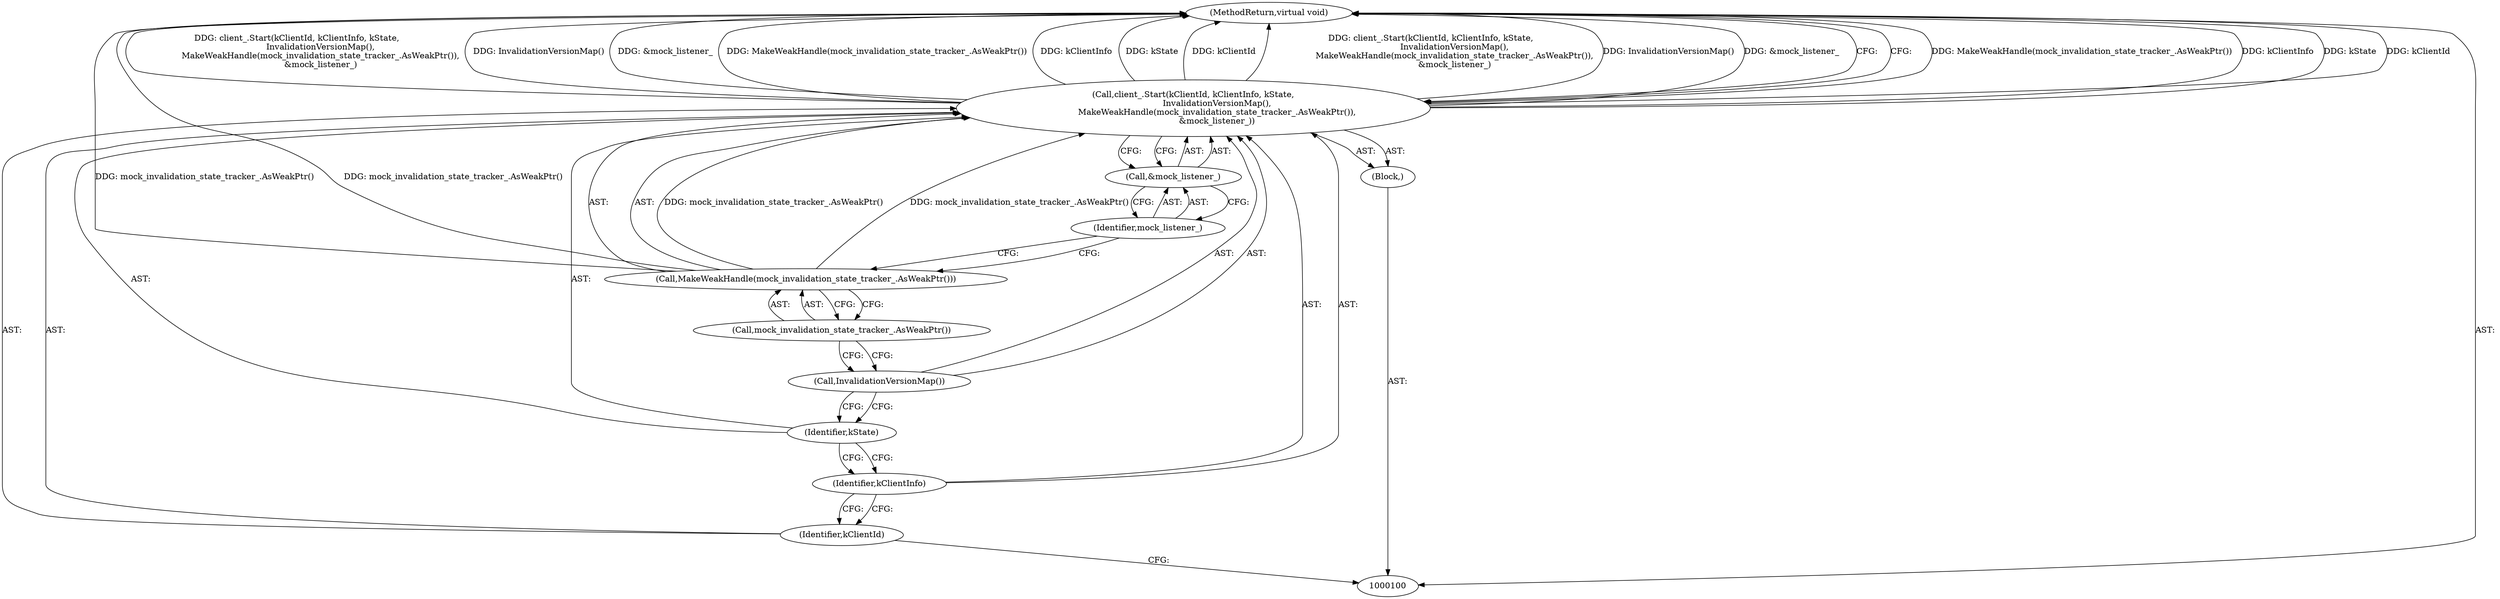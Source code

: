digraph "1_Chrome_8a50f99c25fb70ff43aaa82b6f9569db383f0ca8_15" {
"1000101" [label="(Block,)"];
"1000111" [label="(MethodReturn,virtual void)"];
"1000103" [label="(Identifier,kClientId)"];
"1000104" [label="(Identifier,kClientInfo)"];
"1000102" [label="(Call,client_.Start(kClientId, kClientInfo, kState,\n                  InvalidationVersionMap(),\n                  MakeWeakHandle(mock_invalidation_state_tracker_.AsWeakPtr()),\n                  &mock_listener_))"];
"1000105" [label="(Identifier,kState)"];
"1000106" [label="(Call,InvalidationVersionMap())"];
"1000107" [label="(Call,MakeWeakHandle(mock_invalidation_state_tracker_.AsWeakPtr()))"];
"1000108" [label="(Call,mock_invalidation_state_tracker_.AsWeakPtr())"];
"1000109" [label="(Call,&mock_listener_)"];
"1000110" [label="(Identifier,mock_listener_)"];
"1000101" -> "1000100"  [label="AST: "];
"1000102" -> "1000101"  [label="AST: "];
"1000111" -> "1000100"  [label="AST: "];
"1000111" -> "1000102"  [label="CFG: "];
"1000107" -> "1000111"  [label="DDG: mock_invalidation_state_tracker_.AsWeakPtr()"];
"1000102" -> "1000111"  [label="DDG: MakeWeakHandle(mock_invalidation_state_tracker_.AsWeakPtr())"];
"1000102" -> "1000111"  [label="DDG: kClientInfo"];
"1000102" -> "1000111"  [label="DDG: kState"];
"1000102" -> "1000111"  [label="DDG: kClientId"];
"1000102" -> "1000111"  [label="DDG: client_.Start(kClientId, kClientInfo, kState,\n                  InvalidationVersionMap(),\n                  MakeWeakHandle(mock_invalidation_state_tracker_.AsWeakPtr()),\n                  &mock_listener_)"];
"1000102" -> "1000111"  [label="DDG: InvalidationVersionMap()"];
"1000102" -> "1000111"  [label="DDG: &mock_listener_"];
"1000103" -> "1000102"  [label="AST: "];
"1000103" -> "1000100"  [label="CFG: "];
"1000104" -> "1000103"  [label="CFG: "];
"1000104" -> "1000102"  [label="AST: "];
"1000104" -> "1000103"  [label="CFG: "];
"1000105" -> "1000104"  [label="CFG: "];
"1000102" -> "1000101"  [label="AST: "];
"1000102" -> "1000109"  [label="CFG: "];
"1000103" -> "1000102"  [label="AST: "];
"1000104" -> "1000102"  [label="AST: "];
"1000105" -> "1000102"  [label="AST: "];
"1000106" -> "1000102"  [label="AST: "];
"1000107" -> "1000102"  [label="AST: "];
"1000109" -> "1000102"  [label="AST: "];
"1000111" -> "1000102"  [label="CFG: "];
"1000102" -> "1000111"  [label="DDG: MakeWeakHandle(mock_invalidation_state_tracker_.AsWeakPtr())"];
"1000102" -> "1000111"  [label="DDG: kClientInfo"];
"1000102" -> "1000111"  [label="DDG: kState"];
"1000102" -> "1000111"  [label="DDG: kClientId"];
"1000102" -> "1000111"  [label="DDG: client_.Start(kClientId, kClientInfo, kState,\n                  InvalidationVersionMap(),\n                  MakeWeakHandle(mock_invalidation_state_tracker_.AsWeakPtr()),\n                  &mock_listener_)"];
"1000102" -> "1000111"  [label="DDG: InvalidationVersionMap()"];
"1000102" -> "1000111"  [label="DDG: &mock_listener_"];
"1000107" -> "1000102"  [label="DDG: mock_invalidation_state_tracker_.AsWeakPtr()"];
"1000105" -> "1000102"  [label="AST: "];
"1000105" -> "1000104"  [label="CFG: "];
"1000106" -> "1000105"  [label="CFG: "];
"1000106" -> "1000102"  [label="AST: "];
"1000106" -> "1000105"  [label="CFG: "];
"1000108" -> "1000106"  [label="CFG: "];
"1000107" -> "1000102"  [label="AST: "];
"1000107" -> "1000108"  [label="CFG: "];
"1000108" -> "1000107"  [label="AST: "];
"1000110" -> "1000107"  [label="CFG: "];
"1000107" -> "1000111"  [label="DDG: mock_invalidation_state_tracker_.AsWeakPtr()"];
"1000107" -> "1000102"  [label="DDG: mock_invalidation_state_tracker_.AsWeakPtr()"];
"1000108" -> "1000107"  [label="AST: "];
"1000108" -> "1000106"  [label="CFG: "];
"1000107" -> "1000108"  [label="CFG: "];
"1000109" -> "1000102"  [label="AST: "];
"1000109" -> "1000110"  [label="CFG: "];
"1000110" -> "1000109"  [label="AST: "];
"1000102" -> "1000109"  [label="CFG: "];
"1000110" -> "1000109"  [label="AST: "];
"1000110" -> "1000107"  [label="CFG: "];
"1000109" -> "1000110"  [label="CFG: "];
}
